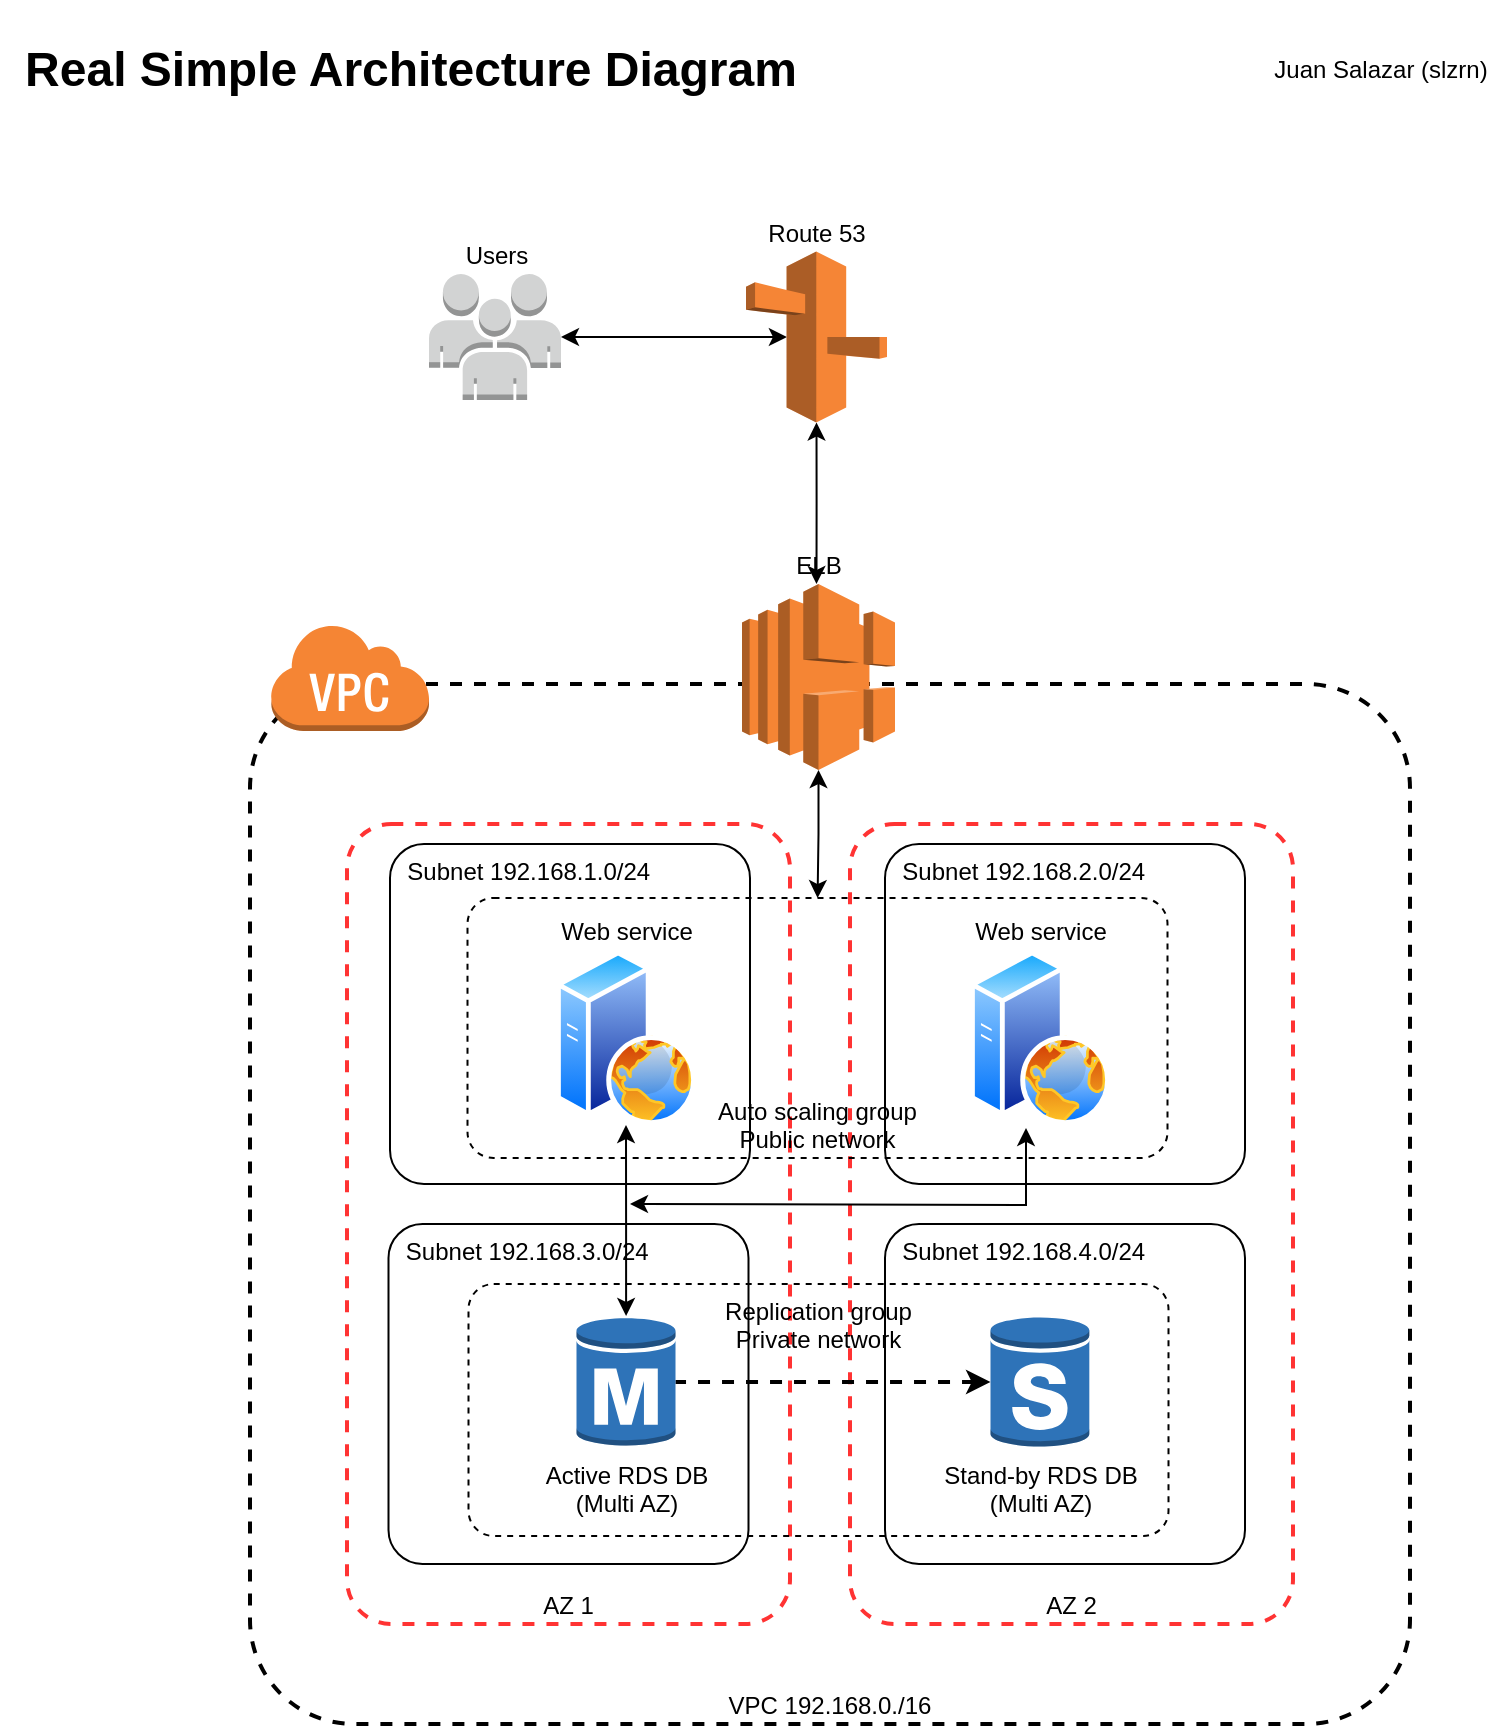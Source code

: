 <mxfile version="20.5.1" type="github">
  <diagram id="HIDyxNYp0jON6mPhW0BU" name="Page-1">
    <mxGraphModel dx="1203" dy="1000" grid="1" gridSize="10" guides="1" tooltips="1" connect="1" arrows="1" fold="1" page="1" pageScale="1" pageWidth="850" pageHeight="1100" math="0" shadow="0">
      <root>
        <mxCell id="0" />
        <mxCell id="1" parent="0" />
        <mxCell id="MwCguzjnhlZcmiCfz9Y2-5" value="VPC 192.168.0./16" style="rounded=1;fillColor=none;gradientColor=none;arcSize=10;dashed=1;strokeWidth=2;verticalAlign=bottom;" vertex="1" parent="1">
          <mxGeometry x="160" y="372" width="580" height="520" as="geometry" />
        </mxCell>
        <mxCell id="MwCguzjnhlZcmiCfz9Y2-19" value="AZ 2" style="rounded=1;arcSize=10;dashed=1;fillColor=none;strokeColor=#FF3333;align=center;strokeWidth=2;verticalAlign=bottom;" vertex="1" parent="1">
          <mxGeometry x="460" y="442" width="221.5" height="400" as="geometry" />
        </mxCell>
        <mxCell id="MwCguzjnhlZcmiCfz9Y2-30" value="  Subnet 192.168.2.0/24" style="rounded=1;arcSize=10;fillColor=none;strokeColor=#000000;align=left;strokeWidth=1;verticalAlign=top;" vertex="1" parent="1">
          <mxGeometry x="477.5" y="452" width="180" height="170" as="geometry" />
        </mxCell>
        <mxCell id="MwCguzjnhlZcmiCfz9Y2-18" value="AZ 1" style="rounded=1;arcSize=10;dashed=1;fillColor=none;strokeColor=#FF3333;align=center;strokeWidth=2;verticalAlign=bottom;" vertex="1" parent="1">
          <mxGeometry x="208.5" y="442" width="221.5" height="400" as="geometry" />
        </mxCell>
        <mxCell id="MwCguzjnhlZcmiCfz9Y2-28" value="  Subnet 192.168.1.0/24" style="rounded=1;arcSize=10;fillColor=none;strokeColor=#000000;align=left;strokeWidth=1;verticalAlign=top;" vertex="1" parent="1">
          <mxGeometry x="230" y="452" width="180" height="170" as="geometry" />
        </mxCell>
        <mxCell id="MwCguzjnhlZcmiCfz9Y2-10" value="Auto scaling group&#xa;Public network" style="rounded=1;fillColor=none;gradientColor=none;arcSize=10;dashed=1;verticalAlign=bottom;" vertex="1" parent="1">
          <mxGeometry x="268.75" y="479" width="350" height="130" as="geometry" />
        </mxCell>
        <mxCell id="MwCguzjnhlZcmiCfz9Y2-4" value="" style="outlineConnect=0;dashed=0;verticalLabelPosition=bottom;verticalAlign=top;align=center;html=1;shape=mxgraph.aws3.virtual_private_cloud;fillColor=#F58534;gradientColor=none;" vertex="1" parent="1">
          <mxGeometry x="170" y="341.5" width="79.5" height="54" as="geometry" />
        </mxCell>
        <mxCell id="MwCguzjnhlZcmiCfz9Y2-12" style="edgeStyle=orthogonalEdgeStyle;rounded=0;orthogonalLoop=1;jettySize=auto;html=1;startArrow=classic;startFill=1;" edge="1" parent="1" source="MwCguzjnhlZcmiCfz9Y2-2" target="MwCguzjnhlZcmiCfz9Y2-10">
          <mxGeometry relative="1" as="geometry" />
        </mxCell>
        <mxCell id="MwCguzjnhlZcmiCfz9Y2-2" value="ELB" style="outlineConnect=0;dashed=0;verticalLabelPosition=top;verticalAlign=bottom;align=center;html=1;shape=mxgraph.aws3.elastic_load_balancing;fillColor=#F58534;gradientColor=none;labelPosition=center;" vertex="1" parent="1">
          <mxGeometry x="406" y="322" width="76.5" height="93" as="geometry" />
        </mxCell>
        <mxCell id="MwCguzjnhlZcmiCfz9Y2-7" value="Users" style="outlineConnect=0;dashed=0;verticalLabelPosition=top;verticalAlign=bottom;align=center;html=1;shape=mxgraph.aws3.users;fillColor=#D2D3D3;gradientColor=none;labelPosition=center;" vertex="1" parent="1">
          <mxGeometry x="249.5" y="167" width="66" height="63" as="geometry" />
        </mxCell>
        <mxCell id="MwCguzjnhlZcmiCfz9Y2-8" value="Web service" style="aspect=fixed;perimeter=ellipsePerimeter;html=1;align=center;shadow=0;dashed=0;spacingTop=3;image;image=img/lib/active_directory/web_server.svg;labelPosition=center;verticalLabelPosition=top;verticalAlign=bottom;" vertex="1" parent="1">
          <mxGeometry x="313" y="505" width="70" height="87.5" as="geometry" />
        </mxCell>
        <mxCell id="MwCguzjnhlZcmiCfz9Y2-9" value="Web service" style="aspect=fixed;perimeter=ellipsePerimeter;html=1;align=center;shadow=0;dashed=0;spacingTop=3;image;image=img/lib/active_directory/web_server.svg;labelPosition=center;verticalLabelPosition=top;verticalAlign=bottom;" vertex="1" parent="1">
          <mxGeometry x="520" y="505" width="70" height="87.5" as="geometry" />
        </mxCell>
        <mxCell id="MwCguzjnhlZcmiCfz9Y2-13" style="edgeStyle=orthogonalEdgeStyle;rounded=0;orthogonalLoop=1;jettySize=auto;html=1;startArrow=classic;startFill=1;exitX=0.5;exitY=1;exitDx=0;exitDy=0;exitPerimeter=0;" edge="1" parent="1" source="MwCguzjnhlZcmiCfz9Y2-33">
          <mxGeometry relative="1" as="geometry">
            <mxPoint x="443.75" y="245" as="sourcePoint" />
            <mxPoint x="443.25" y="322" as="targetPoint" />
          </mxGeometry>
        </mxCell>
        <mxCell id="MwCguzjnhlZcmiCfz9Y2-14" style="edgeStyle=orthogonalEdgeStyle;rounded=0;orthogonalLoop=1;jettySize=auto;html=1;startArrow=classic;startFill=1;exitX=0.29;exitY=0.5;exitDx=0;exitDy=0;exitPerimeter=0;" edge="1" parent="1" source="MwCguzjnhlZcmiCfz9Y2-33" target="MwCguzjnhlZcmiCfz9Y2-7">
          <mxGeometry relative="1" as="geometry">
            <mxPoint x="410" y="198.5" as="sourcePoint" />
            <mxPoint x="453.25" y="332" as="targetPoint" />
          </mxGeometry>
        </mxCell>
        <mxCell id="MwCguzjnhlZcmiCfz9Y2-17" value="Replication group&#xa;Private network" style="rounded=1;fillColor=none;gradientColor=none;arcSize=10;dashed=1;verticalAlign=top;" vertex="1" parent="1">
          <mxGeometry x="269.25" y="672" width="350" height="126" as="geometry" />
        </mxCell>
        <mxCell id="MwCguzjnhlZcmiCfz9Y2-27" style="edgeStyle=orthogonalEdgeStyle;rounded=0;orthogonalLoop=1;jettySize=auto;html=1;entryX=1;entryY=0.5;entryDx=0;entryDy=0;entryPerimeter=0;startArrow=classic;startFill=1;strokeWidth=2;dashed=1;endArrow=none;endFill=0;" edge="1" parent="1" source="MwCguzjnhlZcmiCfz9Y2-16" target="MwCguzjnhlZcmiCfz9Y2-15">
          <mxGeometry relative="1" as="geometry" />
        </mxCell>
        <mxCell id="MwCguzjnhlZcmiCfz9Y2-16" value="Stand-by RDS DB&lt;br&gt;(Multi AZ)" style="outlineConnect=0;dashed=0;verticalLabelPosition=bottom;verticalAlign=top;align=center;html=1;shape=mxgraph.aws3.rds_db_instance_standby_multi_az;fillColor=#2E73B8;gradientColor=none;" vertex="1" parent="1">
          <mxGeometry x="530.25" y="688" width="49.5" height="66" as="geometry" />
        </mxCell>
        <mxCell id="MwCguzjnhlZcmiCfz9Y2-20" style="edgeStyle=orthogonalEdgeStyle;rounded=0;orthogonalLoop=1;jettySize=auto;html=1;startArrow=classic;startFill=1;" edge="1" parent="1" source="MwCguzjnhlZcmiCfz9Y2-15" target="MwCguzjnhlZcmiCfz9Y2-8">
          <mxGeometry relative="1" as="geometry" />
        </mxCell>
        <mxCell id="MwCguzjnhlZcmiCfz9Y2-15" value="Active RDS DB&lt;br&gt;(Multi AZ)" style="outlineConnect=0;dashed=0;verticalLabelPosition=bottom;verticalAlign=top;align=center;html=1;shape=mxgraph.aws3.rds_db_instance;fillColor=#2E73B8;gradientColor=none;" vertex="1" parent="1">
          <mxGeometry x="323.25" y="688" width="49.5" height="66" as="geometry" />
        </mxCell>
        <mxCell id="MwCguzjnhlZcmiCfz9Y2-25" style="edgeStyle=orthogonalEdgeStyle;rounded=0;orthogonalLoop=1;jettySize=auto;html=1;startArrow=classic;startFill=1;entryX=0.4;entryY=1.017;entryDx=0;entryDy=0;entryPerimeter=0;" edge="1" parent="1" target="MwCguzjnhlZcmiCfz9Y2-9">
          <mxGeometry relative="1" as="geometry">
            <mxPoint x="350" y="632" as="sourcePoint" />
            <mxPoint x="550" y="582" as="targetPoint" />
          </mxGeometry>
        </mxCell>
        <mxCell id="MwCguzjnhlZcmiCfz9Y2-31" value="  Subnet 192.168.3.0/24" style="rounded=1;arcSize=10;fillColor=none;strokeColor=#000000;align=left;strokeWidth=1;verticalAlign=top;" vertex="1" parent="1">
          <mxGeometry x="229.25" y="642" width="180" height="170" as="geometry" />
        </mxCell>
        <mxCell id="MwCguzjnhlZcmiCfz9Y2-32" value="  Subnet 192.168.4.0/24" style="rounded=1;arcSize=10;fillColor=none;strokeColor=#000000;align=left;strokeWidth=1;verticalAlign=top;" vertex="1" parent="1">
          <mxGeometry x="477.5" y="642" width="180" height="170" as="geometry" />
        </mxCell>
        <mxCell id="MwCguzjnhlZcmiCfz9Y2-33" value="Route 53" style="outlineConnect=0;dashed=0;verticalLabelPosition=top;verticalAlign=bottom;align=center;html=1;shape=mxgraph.aws3.route_53;fillColor=#F58536;gradientColor=none;strokeColor=#000000;strokeWidth=1;labelPosition=center;" vertex="1" parent="1">
          <mxGeometry x="408" y="155.75" width="70.5" height="85.5" as="geometry" />
        </mxCell>
        <mxCell id="MwCguzjnhlZcmiCfz9Y2-34" value="&lt;h1&gt;Real Simple Architecture Diagram&lt;/h1&gt;" style="text;html=1;align=center;verticalAlign=middle;resizable=0;points=[];autosize=1;strokeColor=none;fillColor=none;" vertex="1" parent="1">
          <mxGeometry x="35" y="30" width="410" height="70" as="geometry" />
        </mxCell>
        <mxCell id="MwCguzjnhlZcmiCfz9Y2-35" value="Juan Salazar (slzrn)" style="text;html=1;align=center;verticalAlign=middle;resizable=0;points=[];autosize=1;strokeColor=none;fillColor=none;" vertex="1" parent="1">
          <mxGeometry x="660" y="50" width="130" height="30" as="geometry" />
        </mxCell>
      </root>
    </mxGraphModel>
  </diagram>
</mxfile>

